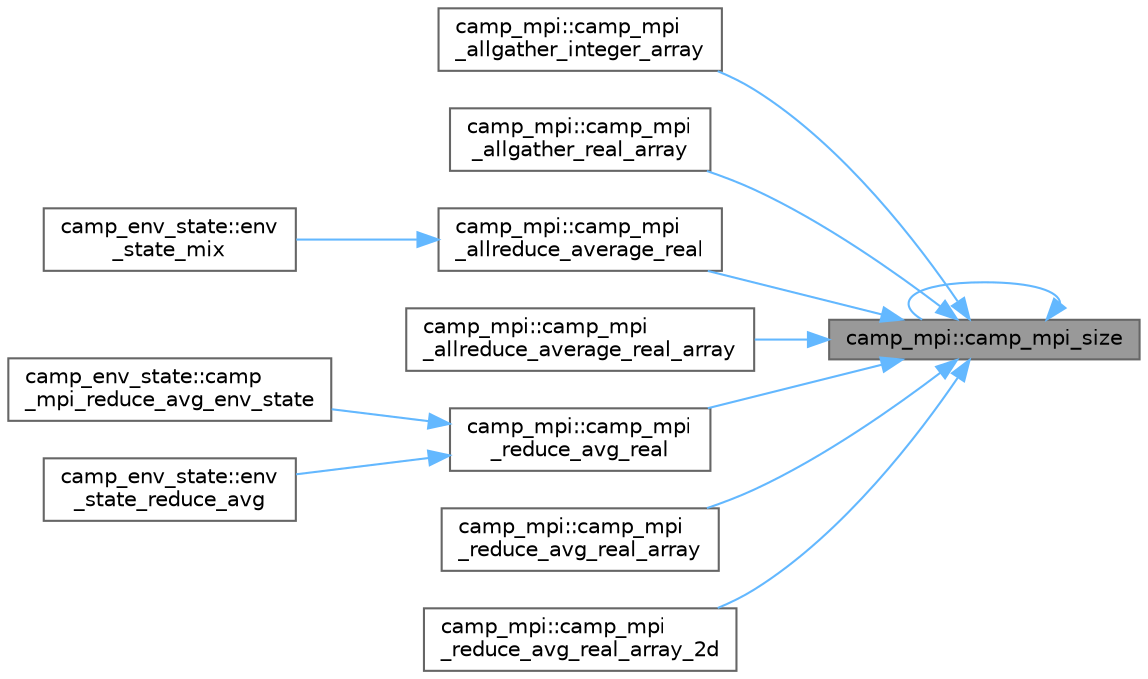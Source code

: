 digraph "camp_mpi::camp_mpi_size"
{
 // LATEX_PDF_SIZE
  bgcolor="transparent";
  edge [fontname=Helvetica,fontsize=10,labelfontname=Helvetica,labelfontsize=10];
  node [fontname=Helvetica,fontsize=10,shape=box,height=0.2,width=0.4];
  rankdir="RL";
  Node1 [label="camp_mpi::camp_mpi_size",height=0.2,width=0.4,color="gray40", fillcolor="grey60", style="filled", fontcolor="black",tooltip="Returns the total number of processes."];
  Node1 -> Node2 [dir="back",color="steelblue1",style="solid"];
  Node2 [label="camp_mpi::camp_mpi\l_allgather_integer_array",height=0.2,width=0.4,color="grey40", fillcolor="white", style="filled",URL="$namespacecamp__mpi.html#a6095279d2c51301de4488595f4c6e75c",tooltip="Does an allgather of integer arrays (must be the same size on all processes)."];
  Node1 -> Node3 [dir="back",color="steelblue1",style="solid"];
  Node3 [label="camp_mpi::camp_mpi\l_allgather_real_array",height=0.2,width=0.4,color="grey40", fillcolor="white", style="filled",URL="$namespacecamp__mpi.html#aeae6a117fdd28992d6a8aa8c73adf618",tooltip="Does an allgather of real arrays (must be the same size on all processes)."];
  Node1 -> Node4 [dir="back",color="steelblue1",style="solid"];
  Node4 [label="camp_mpi::camp_mpi\l_allreduce_average_real",height=0.2,width=0.4,color="grey40", fillcolor="white", style="filled",URL="$namespacecamp__mpi.html#ac17a70c1409131f3634aaed71894ea68",tooltip="Computes the average of val across all processes, storing the result in val_avg on all processes."];
  Node4 -> Node5 [dir="back",color="steelblue1",style="solid"];
  Node5 [label="camp_env_state::env\l_state_mix",height=0.2,width=0.4,color="grey40", fillcolor="white", style="filled",URL="$namespacecamp__env__state.html#acd71d6143a8e08e77473bf24f1752af6",tooltip="Average val over all processes."];
  Node1 -> Node6 [dir="back",color="steelblue1",style="solid"];
  Node6 [label="camp_mpi::camp_mpi\l_allreduce_average_real_array",height=0.2,width=0.4,color="grey40", fillcolor="white", style="filled",URL="$namespacecamp__mpi.html#ab2993869e65db724f98a587c4e5c0c12",tooltip="Computes the average of val across all processes, storing the result in val_avg on all processes."];
  Node1 -> Node7 [dir="back",color="steelblue1",style="solid"];
  Node7 [label="camp_mpi::camp_mpi\l_reduce_avg_real",height=0.2,width=0.4,color="grey40", fillcolor="white", style="filled",URL="$namespacecamp__mpi.html#a96549d22ee106f1fa29af89dcaa0ab71",tooltip="Computes the average of val across all processes, storing the result in val_avg on the root process."];
  Node7 -> Node8 [dir="back",color="steelblue1",style="solid"];
  Node8 [label="camp_env_state::camp\l_mpi_reduce_avg_env_state",height=0.2,width=0.4,color="grey40", fillcolor="white", style="filled",URL="$namespacecamp__env__state.html#af55024977aafd912d718d87887a5b114",tooltip="Computes the average of val across all processes, storing the result in val_avg on the root process."];
  Node7 -> Node9 [dir="back",color="steelblue1",style="solid"];
  Node9 [label="camp_env_state::env\l_state_reduce_avg",height=0.2,width=0.4,color="grey40", fillcolor="white", style="filled",URL="$namespacecamp__env__state.html#aa8f8e6e85adf7327d31a2f64324d49a4",tooltip="Average val over all processes, with the result only on the root process."];
  Node1 -> Node10 [dir="back",color="steelblue1",style="solid"];
  Node10 [label="camp_mpi::camp_mpi\l_reduce_avg_real_array",height=0.2,width=0.4,color="grey40", fillcolor="white", style="filled",URL="$namespacecamp__mpi.html#a83a928ea74ddb2233d7cca985db067bf",tooltip="Computes the average of val across all processes, storing the result in val_avg on the root process."];
  Node1 -> Node11 [dir="back",color="steelblue1",style="solid"];
  Node11 [label="camp_mpi::camp_mpi\l_reduce_avg_real_array_2d",height=0.2,width=0.4,color="grey40", fillcolor="white", style="filled",URL="$namespacecamp__mpi.html#a32da3f90f515b60042273b5480ede57f",tooltip="Computes the average of val across all processes, storing the result in val_avg on the root process."];
  Node1 -> Node1 [dir="back",color="steelblue1",style="solid"];
}
